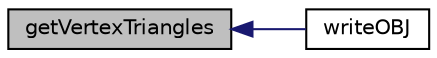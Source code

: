 digraph "getVertexTriangles"
{
  bgcolor="transparent";
  edge [fontname="Helvetica",fontsize="10",labelfontname="Helvetica",labelfontsize="10"];
  node [fontname="Helvetica",fontsize="10",shape=record];
  rankdir="LR";
  Node159 [label="getVertexTriangles",height=0.2,width=0.4,color="black", fillcolor="grey75", style="filled", fontcolor="black"];
  Node159 -> Node160 [dir="back",color="midnightblue",fontsize="10",style="solid",fontname="Helvetica"];
  Node160 [label="writeOBJ",height=0.2,width=0.4,color="black",URL="$a26673.html#a4a9bece42e85cb21f786abe9c9833d2b",tooltip="Write vertex subset to OBJ format file. "];
}
